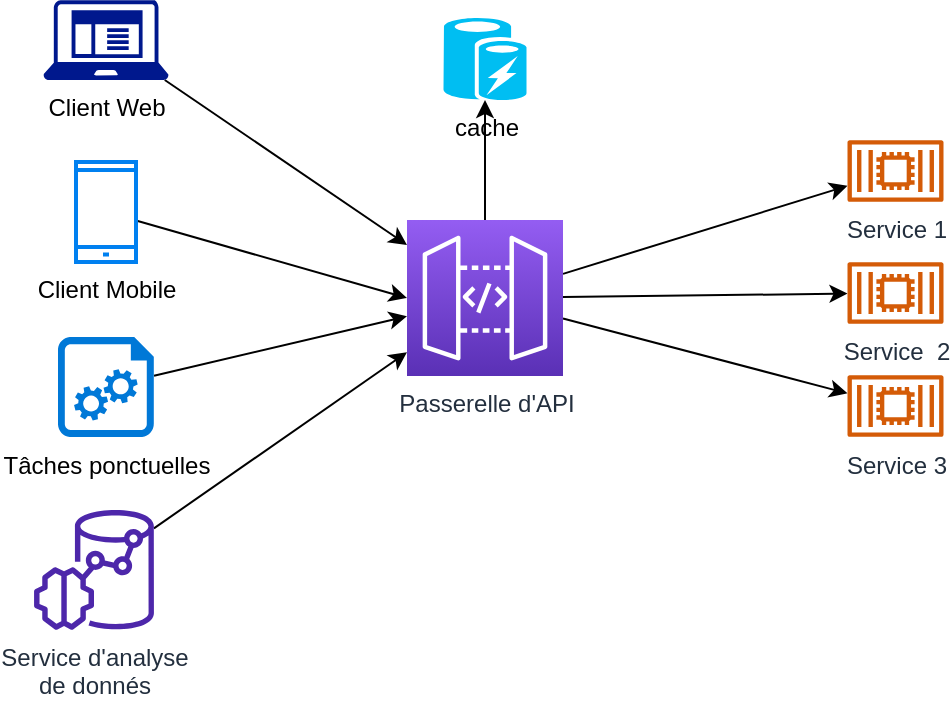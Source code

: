 <mxfile version="20.2.3" type="device"><diagram id="A2nj7IST-fkux6difOyw" name="Page-1"><mxGraphModel dx="778" dy="572" grid="1" gridSize="10" guides="1" tooltips="1" connect="1" arrows="1" fold="1" page="1" pageScale="1" pageWidth="1100" pageHeight="850" math="0" shadow="0"><root><mxCell id="0"/><mxCell id="1" parent="0"/><mxCell id="HQH-EeBWnvh8jZQBhZMk-11" style="rounded=0;orthogonalLoop=1;jettySize=auto;html=1;" edge="1" parent="1" source="HQH-EeBWnvh8jZQBhZMk-1" target="HQH-EeBWnvh8jZQBhZMk-4"><mxGeometry relative="1" as="geometry"/></mxCell><mxCell id="HQH-EeBWnvh8jZQBhZMk-1" value="Client Web" style="sketch=0;aspect=fixed;pointerEvents=1;shadow=0;dashed=0;html=1;strokeColor=none;labelPosition=center;verticalLabelPosition=bottom;verticalAlign=top;align=center;fillColor=#00188D;shape=mxgraph.mscae.enterprise.client_application" vertex="1" parent="1"><mxGeometry x="44.75" y="40" width="62.5" height="40" as="geometry"/></mxCell><mxCell id="HQH-EeBWnvh8jZQBhZMk-12" style="edgeStyle=none;rounded=0;orthogonalLoop=1;jettySize=auto;html=1;entryX=0;entryY=0.5;entryDx=0;entryDy=0;entryPerimeter=0;" edge="1" parent="1" source="HQH-EeBWnvh8jZQBhZMk-2" target="HQH-EeBWnvh8jZQBhZMk-4"><mxGeometry relative="1" as="geometry"/></mxCell><mxCell id="HQH-EeBWnvh8jZQBhZMk-2" value="Client Mobile" style="html=1;verticalLabelPosition=bottom;align=center;labelBackgroundColor=#ffffff;verticalAlign=top;strokeWidth=2;strokeColor=#0080F0;shadow=0;dashed=0;shape=mxgraph.ios7.icons.smartphone;" vertex="1" parent="1"><mxGeometry x="61" y="121" width="30" height="50" as="geometry"/></mxCell><mxCell id="HQH-EeBWnvh8jZQBhZMk-13" style="edgeStyle=none;rounded=0;orthogonalLoop=1;jettySize=auto;html=1;" edge="1" parent="1" source="HQH-EeBWnvh8jZQBhZMk-3" target="HQH-EeBWnvh8jZQBhZMk-4"><mxGeometry relative="1" as="geometry"/></mxCell><mxCell id="HQH-EeBWnvh8jZQBhZMk-3" value="Tâches ponctuelles" style="sketch=0;aspect=fixed;pointerEvents=1;shadow=0;dashed=0;html=1;strokeColor=none;labelPosition=center;verticalLabelPosition=bottom;verticalAlign=top;align=center;shape=mxgraph.azure.startup_task;fillColor=#0078D7;" vertex="1" parent="1"><mxGeometry x="52" y="208.5" width="48" height="50" as="geometry"/></mxCell><mxCell id="HQH-EeBWnvh8jZQBhZMk-15" style="edgeStyle=none;rounded=0;orthogonalLoop=1;jettySize=auto;html=1;" edge="1" parent="1" source="HQH-EeBWnvh8jZQBhZMk-4" target="HQH-EeBWnvh8jZQBhZMk-5"><mxGeometry relative="1" as="geometry"/></mxCell><mxCell id="HQH-EeBWnvh8jZQBhZMk-16" style="edgeStyle=none;rounded=0;orthogonalLoop=1;jettySize=auto;html=1;" edge="1" parent="1" source="HQH-EeBWnvh8jZQBhZMk-4" target="HQH-EeBWnvh8jZQBhZMk-6"><mxGeometry relative="1" as="geometry"/></mxCell><mxCell id="HQH-EeBWnvh8jZQBhZMk-17" style="edgeStyle=none;rounded=0;orthogonalLoop=1;jettySize=auto;html=1;" edge="1" parent="1" source="HQH-EeBWnvh8jZQBhZMk-4" target="HQH-EeBWnvh8jZQBhZMk-7"><mxGeometry relative="1" as="geometry"/></mxCell><mxCell id="HQH-EeBWnvh8jZQBhZMk-18" style="edgeStyle=none;rounded=0;orthogonalLoop=1;jettySize=auto;html=1;" edge="1" parent="1" source="HQH-EeBWnvh8jZQBhZMk-4" target="HQH-EeBWnvh8jZQBhZMk-8"><mxGeometry relative="1" as="geometry"/></mxCell><mxCell id="HQH-EeBWnvh8jZQBhZMk-4" value="Passerelle d'API" style="sketch=0;points=[[0,0,0],[0.25,0,0],[0.5,0,0],[0.75,0,0],[1,0,0],[0,1,0],[0.25,1,0],[0.5,1,0],[0.75,1,0],[1,1,0],[0,0.25,0],[0,0.5,0],[0,0.75,0],[1,0.25,0],[1,0.5,0],[1,0.75,0]];outlineConnect=0;fontColor=#232F3E;gradientColor=#945DF2;gradientDirection=north;fillColor=#5A30B5;strokeColor=#ffffff;dashed=0;verticalLabelPosition=bottom;verticalAlign=top;align=center;html=1;fontSize=12;fontStyle=0;aspect=fixed;shape=mxgraph.aws4.resourceIcon;resIcon=mxgraph.aws4.api_gateway;" vertex="1" parent="1"><mxGeometry x="226.5" y="150" width="78" height="78" as="geometry"/></mxCell><mxCell id="HQH-EeBWnvh8jZQBhZMk-5" value="cache" style="verticalLabelPosition=bottom;html=1;verticalAlign=top;align=center;strokeColor=none;fillColor=#00BEF2;shape=mxgraph.azure.azure_cache;" vertex="1" parent="1"><mxGeometry x="244.75" y="49" width="41.5" height="41" as="geometry"/></mxCell><mxCell id="HQH-EeBWnvh8jZQBhZMk-6" value="Service 1" style="sketch=0;outlineConnect=0;fontColor=#232F3E;gradientColor=none;fillColor=#D45B07;strokeColor=none;dashed=0;verticalLabelPosition=bottom;verticalAlign=top;align=center;html=1;fontSize=12;fontStyle=0;aspect=fixed;pointerEvents=1;shape=mxgraph.aws4.container_2;" vertex="1" parent="1"><mxGeometry x="446.75" y="110" width="48" height="31" as="geometry"/></mxCell><mxCell id="HQH-EeBWnvh8jZQBhZMk-7" value="Service&amp;nbsp; 2" style="sketch=0;outlineConnect=0;fontColor=#232F3E;gradientColor=none;fillColor=#D45B07;strokeColor=none;dashed=0;verticalLabelPosition=bottom;verticalAlign=top;align=center;html=1;fontSize=12;fontStyle=0;aspect=fixed;pointerEvents=1;shape=mxgraph.aws4.container_2;" vertex="1" parent="1"><mxGeometry x="446.75" y="171" width="48" height="31" as="geometry"/></mxCell><mxCell id="HQH-EeBWnvh8jZQBhZMk-8" value="Service 3" style="sketch=0;outlineConnect=0;fontColor=#232F3E;gradientColor=none;fillColor=#D45B07;strokeColor=none;dashed=0;verticalLabelPosition=bottom;verticalAlign=top;align=center;html=1;fontSize=12;fontStyle=0;aspect=fixed;pointerEvents=1;shape=mxgraph.aws4.container_2;" vertex="1" parent="1"><mxGeometry x="446.75" y="227.5" width="48" height="31" as="geometry"/></mxCell><mxCell id="HQH-EeBWnvh8jZQBhZMk-14" style="edgeStyle=none;rounded=0;orthogonalLoop=1;jettySize=auto;html=1;" edge="1" parent="1" source="HQH-EeBWnvh8jZQBhZMk-9" target="HQH-EeBWnvh8jZQBhZMk-4"><mxGeometry relative="1" as="geometry"/></mxCell><mxCell id="HQH-EeBWnvh8jZQBhZMk-9" value="Service d'analyse&lt;br&gt;de donnés&lt;br&gt;" style="sketch=0;outlineConnect=0;fontColor=#232F3E;gradientColor=none;fillColor=#4D27AA;strokeColor=none;dashed=0;verticalLabelPosition=bottom;verticalAlign=top;align=center;html=1;fontSize=12;fontStyle=0;aspect=fixed;pointerEvents=1;shape=mxgraph.aws4.redshift_ml;" vertex="1" parent="1"><mxGeometry x="40" y="295" width="60" height="60" as="geometry"/></mxCell></root></mxGraphModel></diagram></mxfile>